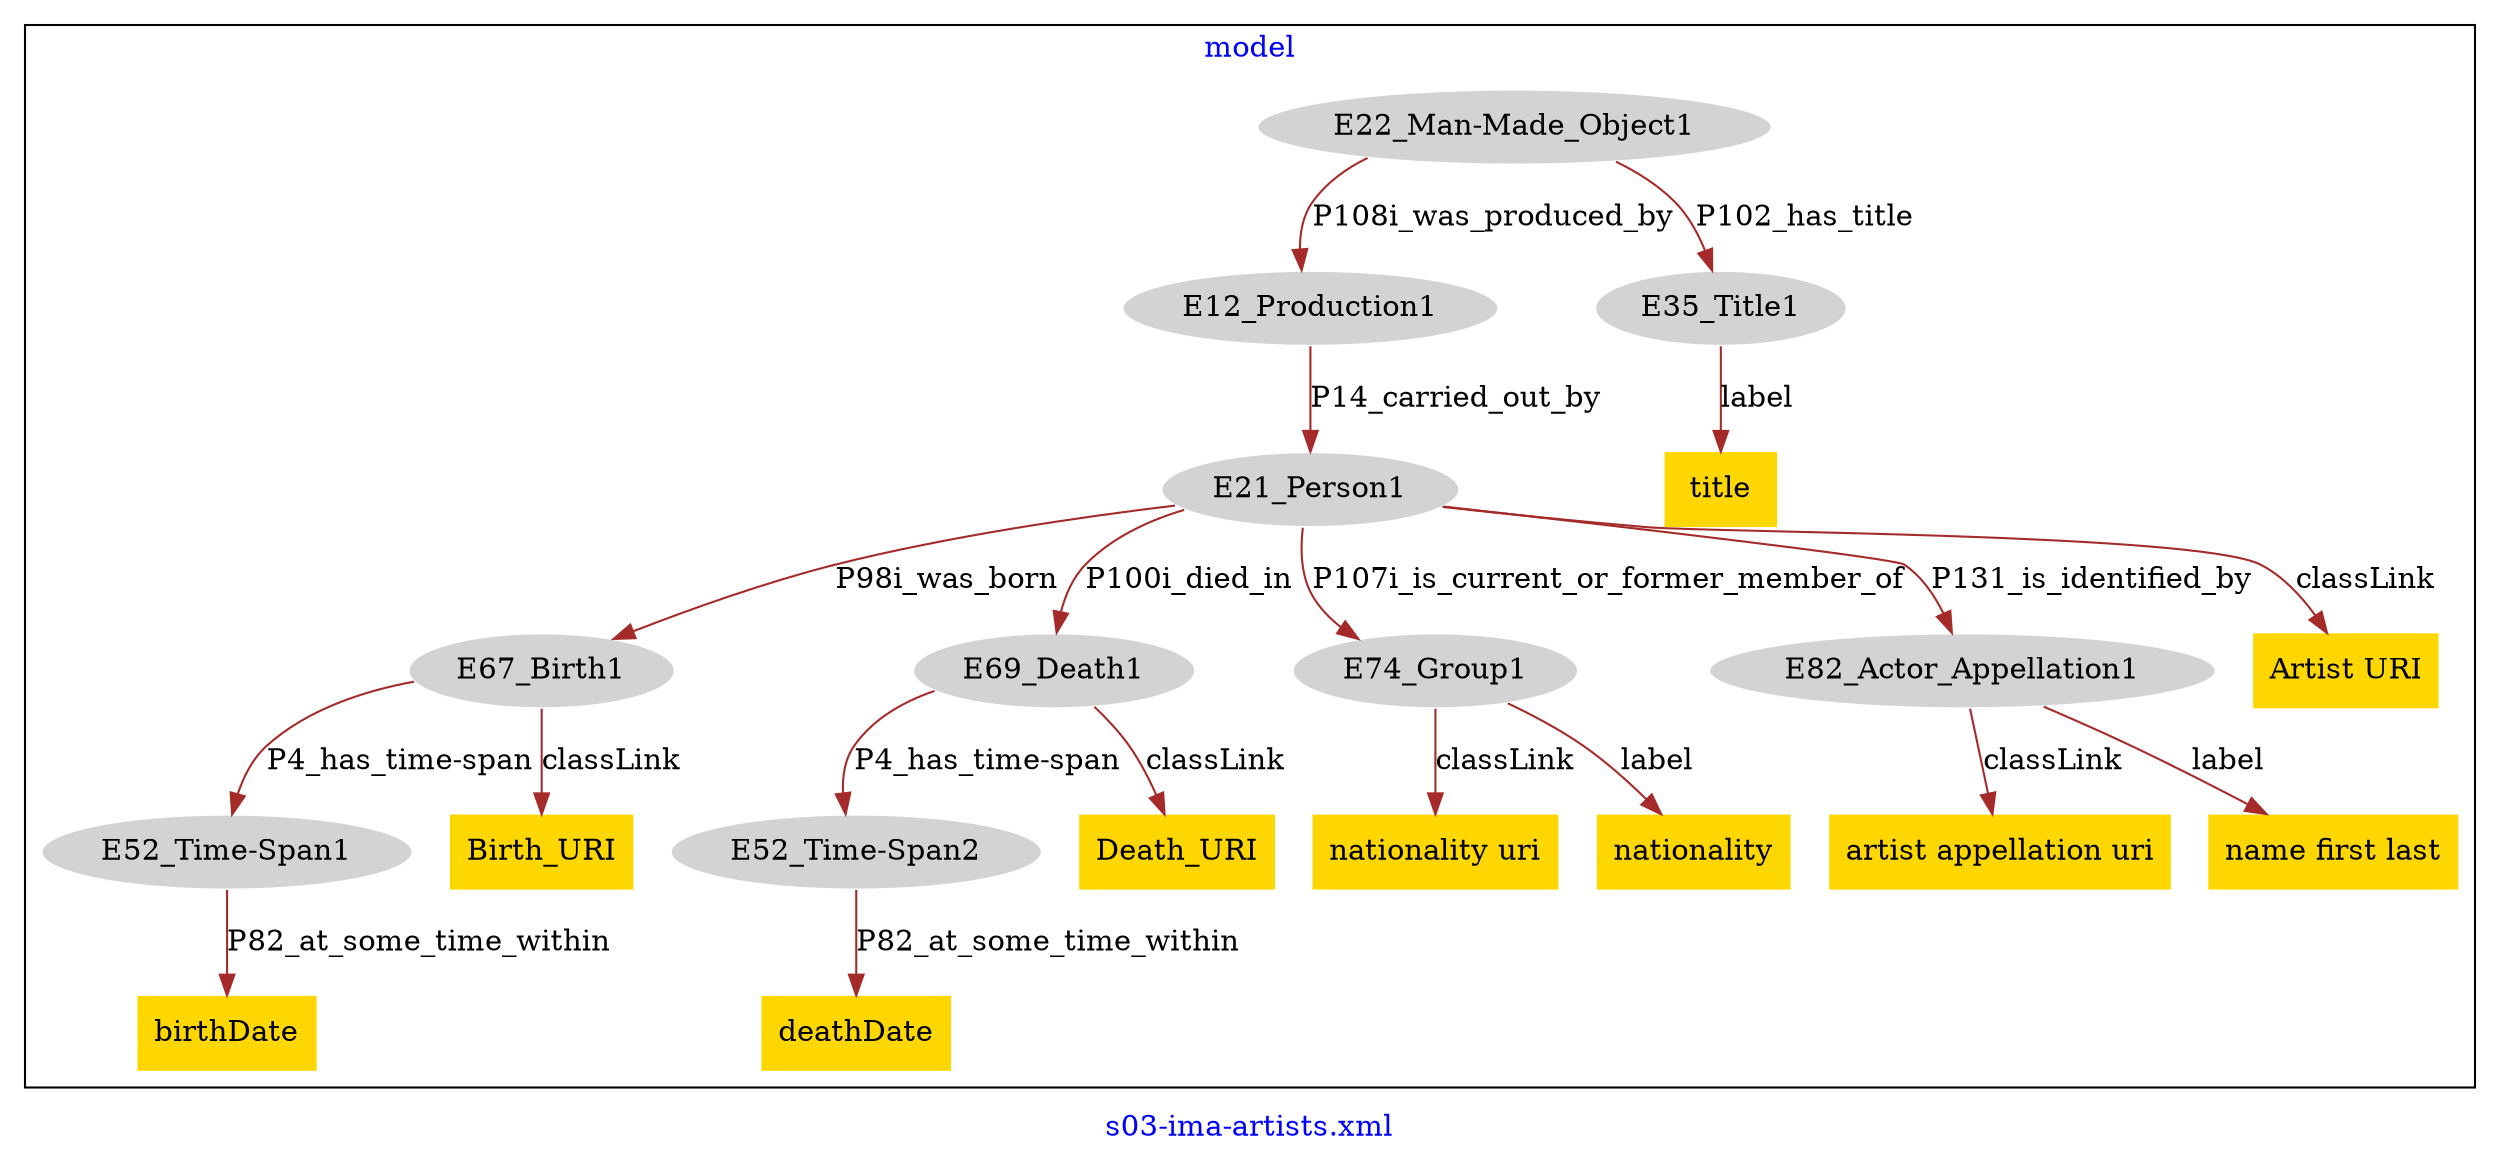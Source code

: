 digraph n0 {
fontcolor="blue"
remincross="true"
label="s03-ima-artists.xml"
subgraph cluster {
label="model"
n2[style="filled",color="white",fillcolor="lightgray",label="E12_Production1"];
n3[style="filled",color="white",fillcolor="lightgray",label="E21_Person1"];
n4[style="filled",color="white",fillcolor="lightgray",label="E67_Birth1"];
n5[style="filled",color="white",fillcolor="lightgray",label="E69_Death1"];
n6[style="filled",color="white",fillcolor="lightgray",label="E74_Group1"];
n7[style="filled",color="white",fillcolor="lightgray",label="E82_Actor_Appellation1"];
n8[style="filled",color="white",fillcolor="lightgray",label="E22_Man-Made_Object1"];
n9[style="filled",color="white",fillcolor="lightgray",label="E35_Title1"];
n10[style="filled",color="white",fillcolor="lightgray",label="E52_Time-Span1"];
n11[style="filled",color="white",fillcolor="lightgray",label="E52_Time-Span2"];
n12[shape="plaintext",style="filled",fillcolor="gold",label="nationality uri"];
n13[shape="plaintext",style="filled",fillcolor="gold",label="nationality"];
n14[shape="plaintext",style="filled",fillcolor="gold",label="Birth_URI"];
n15[shape="plaintext",style="filled",fillcolor="gold",label="title"];
n16[shape="plaintext",style="filled",fillcolor="gold",label="birthDate"];
n17[shape="plaintext",style="filled",fillcolor="gold",label="Artist URI"];
n18[shape="plaintext",style="filled",fillcolor="gold",label="Death_URI"];
n19[shape="plaintext",style="filled",fillcolor="gold",label="artist appellation uri"];
n20[shape="plaintext",style="filled",fillcolor="gold",label="name first last"];
n21[shape="plaintext",style="filled",fillcolor="gold",label="deathDate"];
}
n2 -> n3[color="brown",fontcolor="black",label="P14_carried_out_by"]
n3 -> n4[color="brown",fontcolor="black",label="P98i_was_born"]
n3 -> n5[color="brown",fontcolor="black",label="P100i_died_in"]
n3 -> n6[color="brown",fontcolor="black",label="P107i_is_current_or_former_member_of"]
n3 -> n7[color="brown",fontcolor="black",label="P131_is_identified_by"]
n8 -> n2[color="brown",fontcolor="black",label="P108i_was_produced_by"]
n8 -> n9[color="brown",fontcolor="black",label="P102_has_title"]
n4 -> n10[color="brown",fontcolor="black",label="P4_has_time-span"]
n5 -> n11[color="brown",fontcolor="black",label="P4_has_time-span"]
n6 -> n12[color="brown",fontcolor="black",label="classLink"]
n6 -> n13[color="brown",fontcolor="black",label="label"]
n4 -> n14[color="brown",fontcolor="black",label="classLink"]
n9 -> n15[color="brown",fontcolor="black",label="label"]
n10 -> n16[color="brown",fontcolor="black",label="P82_at_some_time_within"]
n3 -> n17[color="brown",fontcolor="black",label="classLink"]
n5 -> n18[color="brown",fontcolor="black",label="classLink"]
n7 -> n19[color="brown",fontcolor="black",label="classLink"]
n7 -> n20[color="brown",fontcolor="black",label="label"]
n11 -> n21[color="brown",fontcolor="black",label="P82_at_some_time_within"]
}
